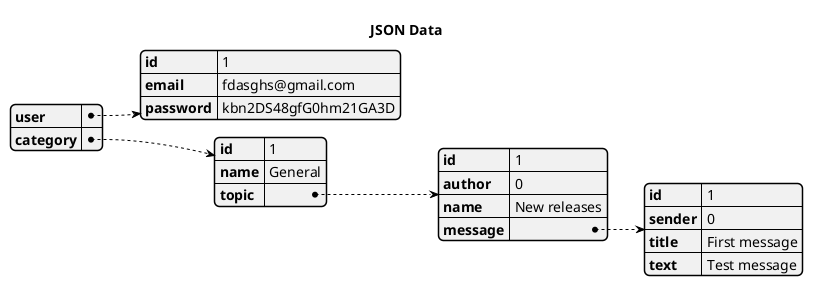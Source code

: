 @startjson

title JSON Data
{
	"user": {
      	"id": 1,
		"email": "fdasghs@gmail.com",
		"password": "kbn2DS48gfG0hm21GA3D"
	},
	
	"category": {
      	"id": 1,
		"name": "General",
		"topic": {
          	"id": 1,
			"author": 0,
			"name": "New releases",
			"message": {
              	"id": 1,
				"sender": 0,
				"title": "First message",
				"text": "Test message"
			}
		}
	}
}
@endjson
